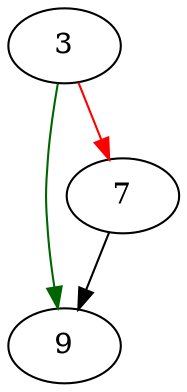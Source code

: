 strict digraph "parse_datetime" {
	// Node definitions.
	3 [entry=true];
	9;
	7;

	// Edge definitions.
	3 -> 9 [
		color=darkgreen
		cond=true
	];
	3 -> 7 [
		color=red
		cond=false
	];
	7 -> 9;
}
